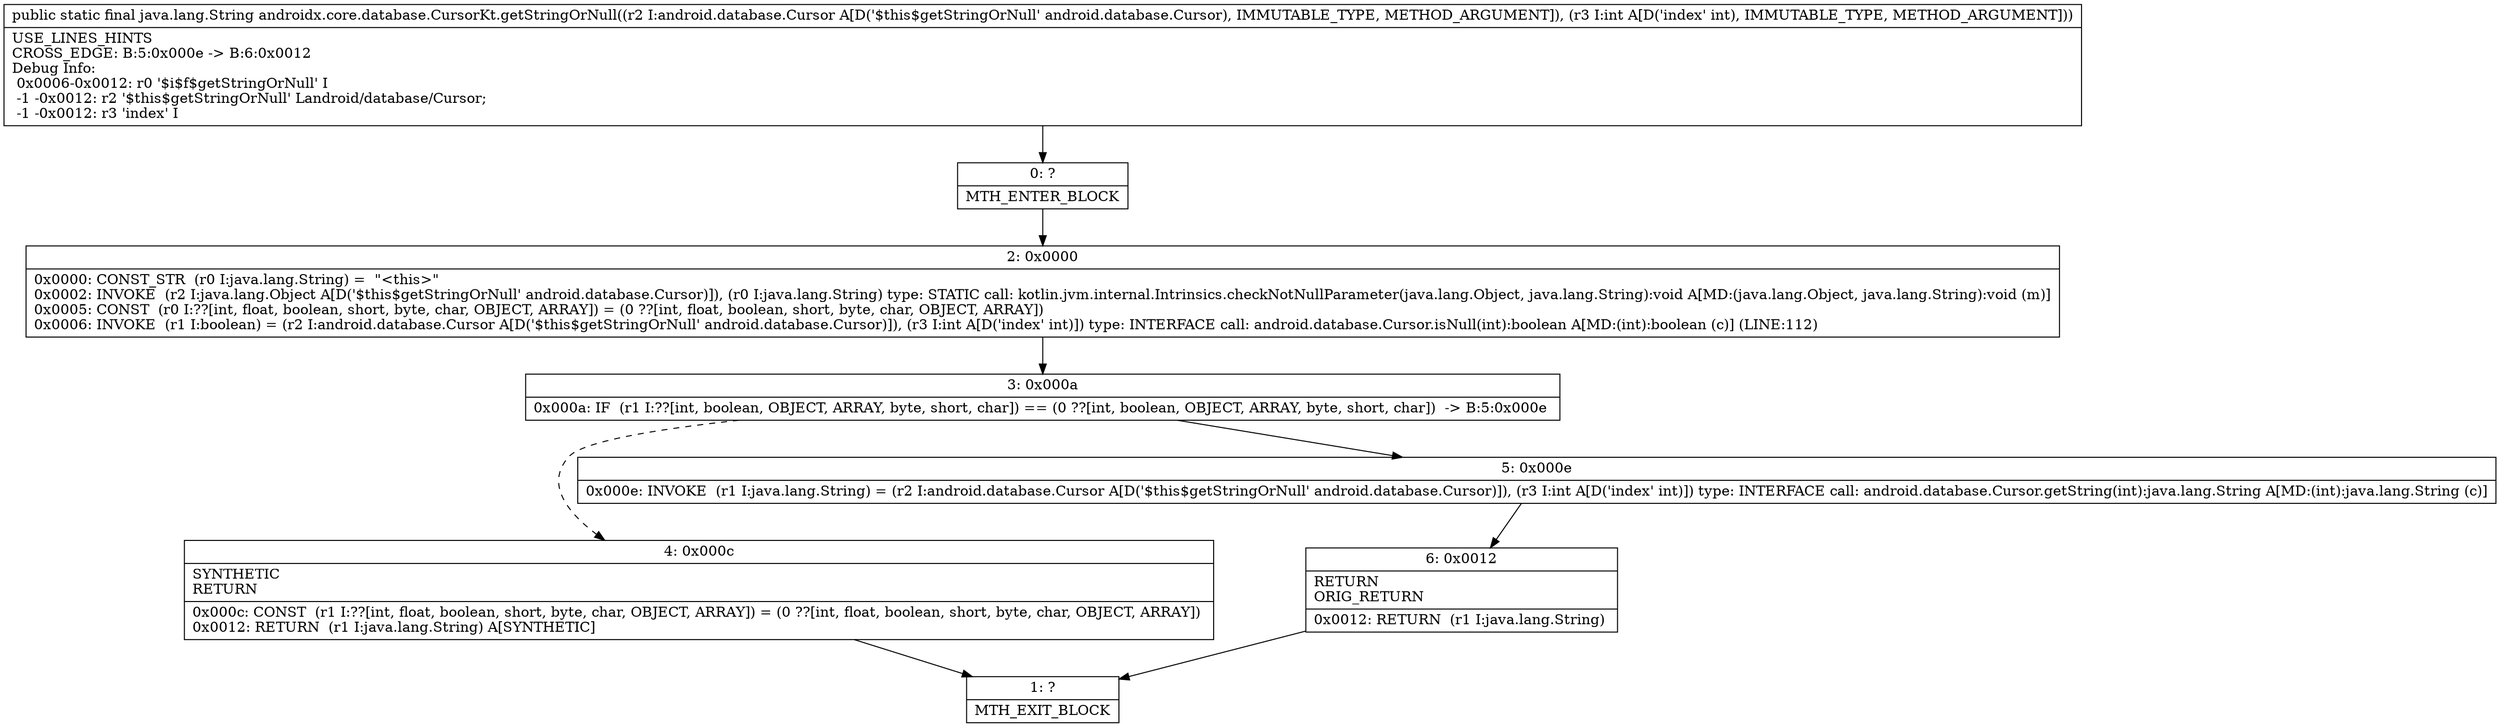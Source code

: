 digraph "CFG forandroidx.core.database.CursorKt.getStringOrNull(Landroid\/database\/Cursor;I)Ljava\/lang\/String;" {
Node_0 [shape=record,label="{0\:\ ?|MTH_ENTER_BLOCK\l}"];
Node_2 [shape=record,label="{2\:\ 0x0000|0x0000: CONST_STR  (r0 I:java.lang.String) =  \"\<this\>\" \l0x0002: INVOKE  (r2 I:java.lang.Object A[D('$this$getStringOrNull' android.database.Cursor)]), (r0 I:java.lang.String) type: STATIC call: kotlin.jvm.internal.Intrinsics.checkNotNullParameter(java.lang.Object, java.lang.String):void A[MD:(java.lang.Object, java.lang.String):void (m)]\l0x0005: CONST  (r0 I:??[int, float, boolean, short, byte, char, OBJECT, ARRAY]) = (0 ??[int, float, boolean, short, byte, char, OBJECT, ARRAY]) \l0x0006: INVOKE  (r1 I:boolean) = (r2 I:android.database.Cursor A[D('$this$getStringOrNull' android.database.Cursor)]), (r3 I:int A[D('index' int)]) type: INTERFACE call: android.database.Cursor.isNull(int):boolean A[MD:(int):boolean (c)] (LINE:112)\l}"];
Node_3 [shape=record,label="{3\:\ 0x000a|0x000a: IF  (r1 I:??[int, boolean, OBJECT, ARRAY, byte, short, char]) == (0 ??[int, boolean, OBJECT, ARRAY, byte, short, char])  \-\> B:5:0x000e \l}"];
Node_4 [shape=record,label="{4\:\ 0x000c|SYNTHETIC\lRETURN\l|0x000c: CONST  (r1 I:??[int, float, boolean, short, byte, char, OBJECT, ARRAY]) = (0 ??[int, float, boolean, short, byte, char, OBJECT, ARRAY]) \l0x0012: RETURN  (r1 I:java.lang.String) A[SYNTHETIC]\l}"];
Node_1 [shape=record,label="{1\:\ ?|MTH_EXIT_BLOCK\l}"];
Node_5 [shape=record,label="{5\:\ 0x000e|0x000e: INVOKE  (r1 I:java.lang.String) = (r2 I:android.database.Cursor A[D('$this$getStringOrNull' android.database.Cursor)]), (r3 I:int A[D('index' int)]) type: INTERFACE call: android.database.Cursor.getString(int):java.lang.String A[MD:(int):java.lang.String (c)]\l}"];
Node_6 [shape=record,label="{6\:\ 0x0012|RETURN\lORIG_RETURN\l|0x0012: RETURN  (r1 I:java.lang.String) \l}"];
MethodNode[shape=record,label="{public static final java.lang.String androidx.core.database.CursorKt.getStringOrNull((r2 I:android.database.Cursor A[D('$this$getStringOrNull' android.database.Cursor), IMMUTABLE_TYPE, METHOD_ARGUMENT]), (r3 I:int A[D('index' int), IMMUTABLE_TYPE, METHOD_ARGUMENT]))  | USE_LINES_HINTS\lCROSS_EDGE: B:5:0x000e \-\> B:6:0x0012\lDebug Info:\l  0x0006\-0x0012: r0 '$i$f$getStringOrNull' I\l  \-1 \-0x0012: r2 '$this$getStringOrNull' Landroid\/database\/Cursor;\l  \-1 \-0x0012: r3 'index' I\l}"];
MethodNode -> Node_0;Node_0 -> Node_2;
Node_2 -> Node_3;
Node_3 -> Node_4[style=dashed];
Node_3 -> Node_5;
Node_4 -> Node_1;
Node_5 -> Node_6;
Node_6 -> Node_1;
}

